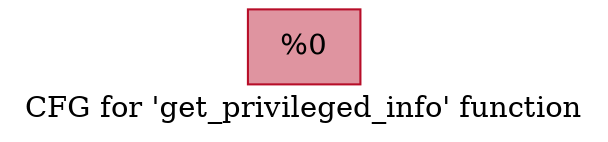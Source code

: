 digraph "CFG for 'get_privileged_info' function" {
	label="CFG for 'get_privileged_info' function";

	Node0x5572ef698500 [shape=record,color="#b70d28ff", style=filled, fillcolor="#b70d2870",label="{%0 }"];
}
